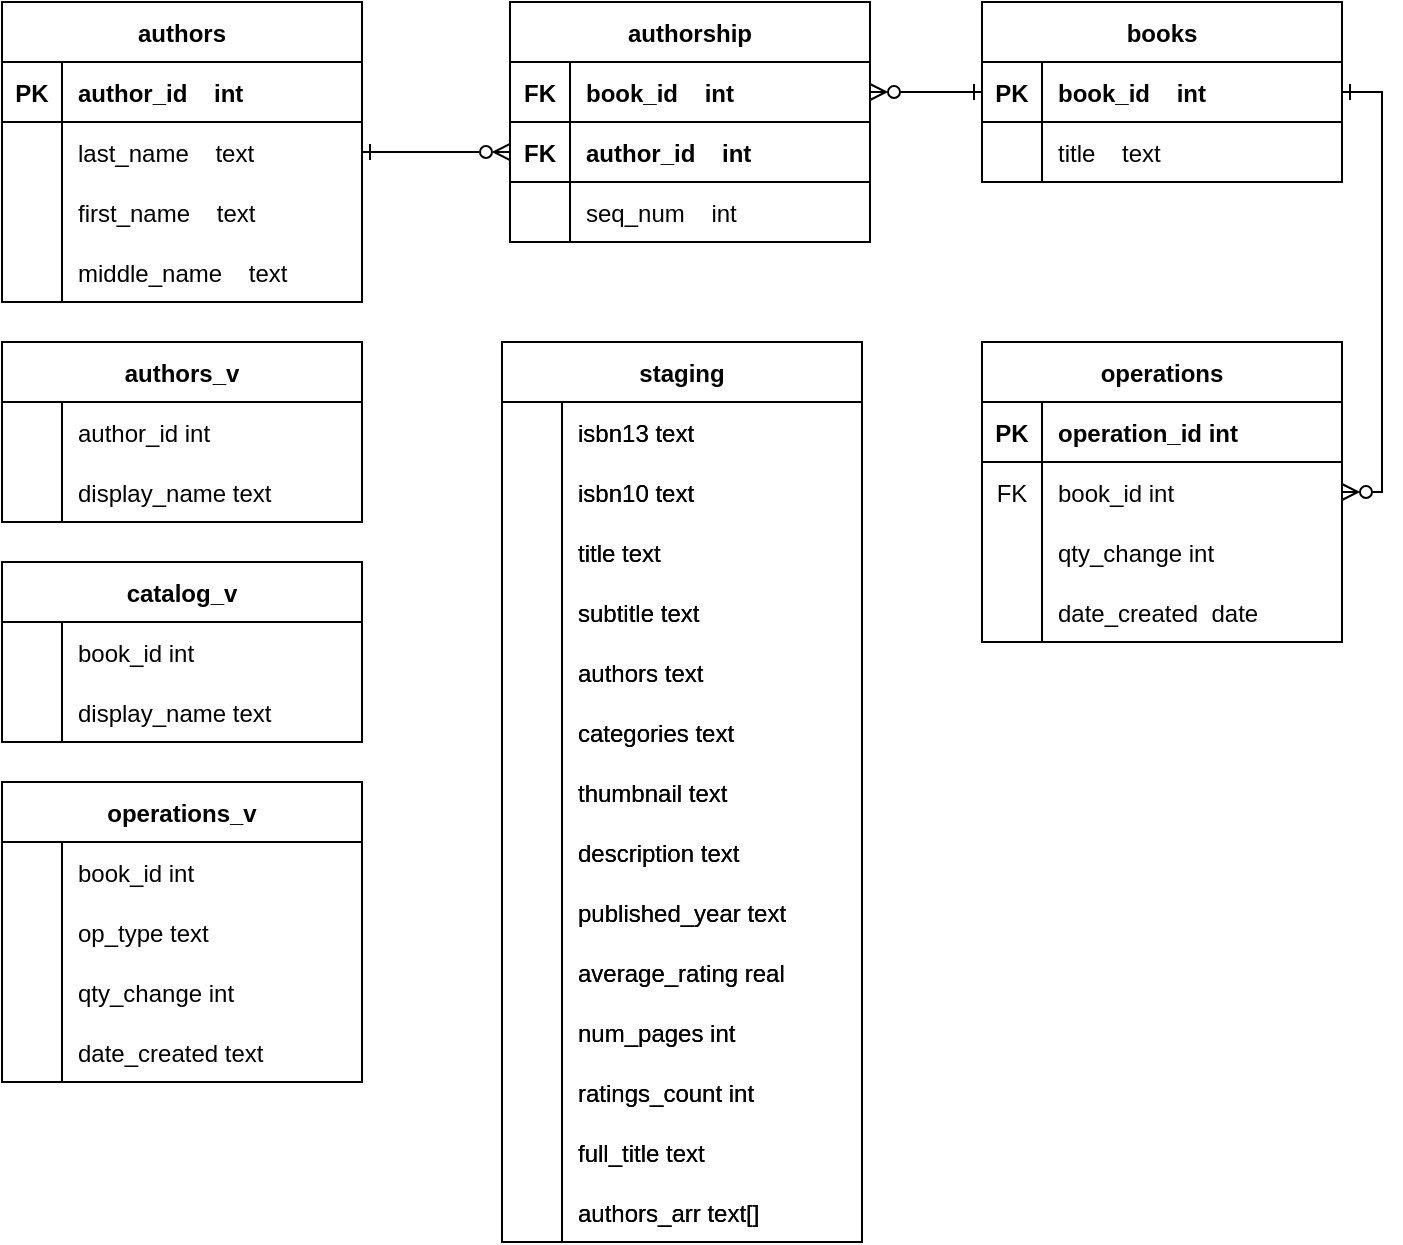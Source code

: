 <mxfile version="21.0.2" type="github">
  <diagram name="Страница 1" id="LTZR5l8aUDQ8o-Lvf_6u">
    <mxGraphModel dx="989" dy="537" grid="1" gridSize="10" guides="1" tooltips="1" connect="1" arrows="1" fold="1" page="1" pageScale="1" pageWidth="827" pageHeight="1169" math="0" shadow="0">
      <root>
        <mxCell id="0" />
        <mxCell id="1" parent="0" />
        <mxCell id="f2ypORxZmF1lD8zyLI17-5" value="authors" style="shape=table;startSize=30;container=1;collapsible=1;childLayout=tableLayout;fixedRows=1;rowLines=0;fontStyle=1;align=center;resizeLast=1;" parent="1" vertex="1">
          <mxGeometry x="70" y="70" width="180" height="150" as="geometry" />
        </mxCell>
        <mxCell id="f2ypORxZmF1lD8zyLI17-6" value="" style="shape=tableRow;horizontal=0;startSize=0;swimlaneHead=0;swimlaneBody=0;fillColor=none;collapsible=0;dropTarget=0;points=[[0,0.5],[1,0.5]];portConstraint=eastwest;top=0;left=0;right=0;bottom=1;" parent="f2ypORxZmF1lD8zyLI17-5" vertex="1">
          <mxGeometry y="30" width="180" height="30" as="geometry" />
        </mxCell>
        <mxCell id="f2ypORxZmF1lD8zyLI17-7" value="PK" style="shape=partialRectangle;connectable=0;fillColor=none;top=0;left=0;bottom=0;right=0;fontStyle=1;overflow=hidden;" parent="f2ypORxZmF1lD8zyLI17-6" vertex="1">
          <mxGeometry width="30" height="30" as="geometry">
            <mxRectangle width="30" height="30" as="alternateBounds" />
          </mxGeometry>
        </mxCell>
        <mxCell id="f2ypORxZmF1lD8zyLI17-8" value="author_id    int" style="shape=partialRectangle;connectable=0;fillColor=none;top=0;left=0;bottom=0;right=0;align=left;spacingLeft=6;fontStyle=1;overflow=hidden;" parent="f2ypORxZmF1lD8zyLI17-6" vertex="1">
          <mxGeometry x="30" width="150" height="30" as="geometry">
            <mxRectangle width="150" height="30" as="alternateBounds" />
          </mxGeometry>
        </mxCell>
        <mxCell id="f2ypORxZmF1lD8zyLI17-9" value="" style="shape=tableRow;horizontal=0;startSize=0;swimlaneHead=0;swimlaneBody=0;fillColor=none;collapsible=0;dropTarget=0;points=[[0,0.5],[1,0.5]];portConstraint=eastwest;top=0;left=0;right=0;bottom=0;" parent="f2ypORxZmF1lD8zyLI17-5" vertex="1">
          <mxGeometry y="60" width="180" height="30" as="geometry" />
        </mxCell>
        <mxCell id="f2ypORxZmF1lD8zyLI17-10" value="" style="shape=partialRectangle;connectable=0;fillColor=none;top=0;left=0;bottom=0;right=0;editable=1;overflow=hidden;" parent="f2ypORxZmF1lD8zyLI17-9" vertex="1">
          <mxGeometry width="30" height="30" as="geometry">
            <mxRectangle width="30" height="30" as="alternateBounds" />
          </mxGeometry>
        </mxCell>
        <mxCell id="f2ypORxZmF1lD8zyLI17-11" value="last_name    text" style="shape=partialRectangle;connectable=1;fillColor=none;top=0;left=0;bottom=0;right=0;align=left;spacingLeft=6;overflow=hidden;movable=1;resizable=1;rotatable=1;deletable=1;editable=1;locked=0;" parent="f2ypORxZmF1lD8zyLI17-9" vertex="1">
          <mxGeometry x="30" width="150" height="30" as="geometry">
            <mxRectangle width="150" height="30" as="alternateBounds" />
          </mxGeometry>
        </mxCell>
        <mxCell id="f2ypORxZmF1lD8zyLI17-12" value="" style="shape=tableRow;horizontal=0;startSize=0;swimlaneHead=0;swimlaneBody=0;fillColor=none;collapsible=0;dropTarget=0;points=[[0,0.5],[1,0.5]];portConstraint=eastwest;top=0;left=0;right=0;bottom=0;" parent="f2ypORxZmF1lD8zyLI17-5" vertex="1">
          <mxGeometry y="90" width="180" height="30" as="geometry" />
        </mxCell>
        <mxCell id="f2ypORxZmF1lD8zyLI17-13" value="" style="shape=partialRectangle;connectable=0;fillColor=none;top=0;left=0;bottom=0;right=0;editable=1;overflow=hidden;" parent="f2ypORxZmF1lD8zyLI17-12" vertex="1">
          <mxGeometry width="30" height="30" as="geometry">
            <mxRectangle width="30" height="30" as="alternateBounds" />
          </mxGeometry>
        </mxCell>
        <mxCell id="f2ypORxZmF1lD8zyLI17-14" value="first_name    text" style="shape=partialRectangle;connectable=0;fillColor=none;top=0;left=0;bottom=0;right=0;align=left;spacingLeft=6;overflow=hidden;" parent="f2ypORxZmF1lD8zyLI17-12" vertex="1">
          <mxGeometry x="30" width="150" height="30" as="geometry">
            <mxRectangle width="150" height="30" as="alternateBounds" />
          </mxGeometry>
        </mxCell>
        <mxCell id="f2ypORxZmF1lD8zyLI17-15" value="" style="shape=tableRow;horizontal=0;startSize=0;swimlaneHead=0;swimlaneBody=0;fillColor=none;collapsible=0;dropTarget=0;points=[[0,0.5],[1,0.5]];portConstraint=eastwest;top=0;left=0;right=0;bottom=0;" parent="f2ypORxZmF1lD8zyLI17-5" vertex="1">
          <mxGeometry y="120" width="180" height="30" as="geometry" />
        </mxCell>
        <mxCell id="f2ypORxZmF1lD8zyLI17-16" value="" style="shape=partialRectangle;connectable=0;fillColor=none;top=0;left=0;bottom=0;right=0;editable=1;overflow=hidden;" parent="f2ypORxZmF1lD8zyLI17-15" vertex="1">
          <mxGeometry width="30" height="30" as="geometry">
            <mxRectangle width="30" height="30" as="alternateBounds" />
          </mxGeometry>
        </mxCell>
        <mxCell id="f2ypORxZmF1lD8zyLI17-17" value="middle_name    text" style="shape=partialRectangle;connectable=0;fillColor=none;top=0;left=0;bottom=0;right=0;align=left;spacingLeft=6;overflow=hidden;" parent="f2ypORxZmF1lD8zyLI17-15" vertex="1">
          <mxGeometry x="30" width="150" height="30" as="geometry">
            <mxRectangle width="150" height="30" as="alternateBounds" />
          </mxGeometry>
        </mxCell>
        <mxCell id="f2ypORxZmF1lD8zyLI17-64" value="books" style="shape=table;startSize=30;container=1;collapsible=1;childLayout=tableLayout;fixedRows=1;rowLines=0;fontStyle=1;align=center;resizeLast=1;" parent="1" vertex="1">
          <mxGeometry x="560" y="70" width="180" height="90" as="geometry" />
        </mxCell>
        <mxCell id="f2ypORxZmF1lD8zyLI17-65" value="" style="shape=tableRow;horizontal=0;startSize=0;swimlaneHead=0;swimlaneBody=0;fillColor=none;collapsible=0;dropTarget=0;points=[[0,0.5],[1,0.5]];portConstraint=eastwest;top=0;left=0;right=0;bottom=1;" parent="f2ypORxZmF1lD8zyLI17-64" vertex="1">
          <mxGeometry y="30" width="180" height="30" as="geometry" />
        </mxCell>
        <mxCell id="f2ypORxZmF1lD8zyLI17-66" value="PK" style="shape=partialRectangle;connectable=0;fillColor=none;top=0;left=0;bottom=0;right=0;fontStyle=1;overflow=hidden;" parent="f2ypORxZmF1lD8zyLI17-65" vertex="1">
          <mxGeometry width="30" height="30" as="geometry">
            <mxRectangle width="30" height="30" as="alternateBounds" />
          </mxGeometry>
        </mxCell>
        <mxCell id="f2ypORxZmF1lD8zyLI17-67" value="book_id    int" style="shape=partialRectangle;connectable=0;fillColor=none;top=0;left=0;bottom=0;right=0;align=left;spacingLeft=6;fontStyle=1;overflow=hidden;" parent="f2ypORxZmF1lD8zyLI17-65" vertex="1">
          <mxGeometry x="30" width="150" height="30" as="geometry">
            <mxRectangle width="150" height="30" as="alternateBounds" />
          </mxGeometry>
        </mxCell>
        <mxCell id="f2ypORxZmF1lD8zyLI17-68" value="" style="shape=tableRow;horizontal=0;startSize=0;swimlaneHead=0;swimlaneBody=0;fillColor=none;collapsible=0;dropTarget=0;points=[[0,0.5],[1,0.5]];portConstraint=eastwest;top=0;left=0;right=0;bottom=0;" parent="f2ypORxZmF1lD8zyLI17-64" vertex="1">
          <mxGeometry y="60" width="180" height="30" as="geometry" />
        </mxCell>
        <mxCell id="f2ypORxZmF1lD8zyLI17-69" value="" style="shape=partialRectangle;connectable=0;fillColor=none;top=0;left=0;bottom=0;right=0;editable=1;overflow=hidden;" parent="f2ypORxZmF1lD8zyLI17-68" vertex="1">
          <mxGeometry width="30" height="30" as="geometry">
            <mxRectangle width="30" height="30" as="alternateBounds" />
          </mxGeometry>
        </mxCell>
        <mxCell id="f2ypORxZmF1lD8zyLI17-70" value="title    text" style="shape=partialRectangle;connectable=1;fillColor=none;top=0;left=0;bottom=0;right=0;align=left;spacingLeft=6;overflow=hidden;movable=1;resizable=1;rotatable=1;deletable=1;editable=1;locked=0;" parent="f2ypORxZmF1lD8zyLI17-68" vertex="1">
          <mxGeometry x="30" width="150" height="30" as="geometry">
            <mxRectangle width="150" height="30" as="alternateBounds" />
          </mxGeometry>
        </mxCell>
        <mxCell id="f2ypORxZmF1lD8zyLI17-77" value="authorship" style="shape=table;startSize=30;container=1;collapsible=1;childLayout=tableLayout;fixedRows=1;rowLines=0;fontStyle=1;align=center;resizeLast=1;" parent="1" vertex="1">
          <mxGeometry x="324" y="70" width="180" height="120" as="geometry" />
        </mxCell>
        <mxCell id="f2ypORxZmF1lD8zyLI17-78" value="" style="shape=tableRow;horizontal=0;startSize=0;swimlaneHead=0;swimlaneBody=0;fillColor=none;collapsible=0;dropTarget=0;points=[[0,0.5],[1,0.5]];portConstraint=eastwest;top=0;left=0;right=0;bottom=1;" parent="f2ypORxZmF1lD8zyLI17-77" vertex="1">
          <mxGeometry y="30" width="180" height="30" as="geometry" />
        </mxCell>
        <mxCell id="f2ypORxZmF1lD8zyLI17-79" value="FK" style="shape=partialRectangle;connectable=0;fillColor=none;top=0;left=0;bottom=0;right=0;fontStyle=1;overflow=hidden;" parent="f2ypORxZmF1lD8zyLI17-78" vertex="1">
          <mxGeometry width="30" height="30" as="geometry">
            <mxRectangle width="30" height="30" as="alternateBounds" />
          </mxGeometry>
        </mxCell>
        <mxCell id="f2ypORxZmF1lD8zyLI17-80" value="book_id    int" style="shape=partialRectangle;connectable=0;fillColor=none;top=0;left=0;bottom=0;right=0;align=left;spacingLeft=6;fontStyle=1;overflow=hidden;" parent="f2ypORxZmF1lD8zyLI17-78" vertex="1">
          <mxGeometry x="30" width="150" height="30" as="geometry">
            <mxRectangle width="150" height="30" as="alternateBounds" />
          </mxGeometry>
        </mxCell>
        <mxCell id="f2ypORxZmF1lD8zyLI17-84" value="" style="shape=tableRow;horizontal=0;startSize=0;swimlaneHead=0;swimlaneBody=0;fillColor=none;collapsible=0;dropTarget=0;points=[[0,0.5],[1,0.5]];portConstraint=eastwest;top=0;left=0;right=0;bottom=1;" parent="f2ypORxZmF1lD8zyLI17-77" vertex="1">
          <mxGeometry y="60" width="180" height="30" as="geometry" />
        </mxCell>
        <mxCell id="f2ypORxZmF1lD8zyLI17-85" value="FK" style="shape=partialRectangle;connectable=0;fillColor=none;top=0;left=0;bottom=0;right=0;fontStyle=1;overflow=hidden;" parent="f2ypORxZmF1lD8zyLI17-84" vertex="1">
          <mxGeometry width="30" height="30" as="geometry">
            <mxRectangle width="30" height="30" as="alternateBounds" />
          </mxGeometry>
        </mxCell>
        <mxCell id="f2ypORxZmF1lD8zyLI17-86" value="author_id    int" style="shape=partialRectangle;connectable=0;fillColor=none;top=0;left=0;bottom=0;right=0;align=left;spacingLeft=6;fontStyle=1;overflow=hidden;" parent="f2ypORxZmF1lD8zyLI17-84" vertex="1">
          <mxGeometry x="30" width="150" height="30" as="geometry">
            <mxRectangle width="150" height="30" as="alternateBounds" />
          </mxGeometry>
        </mxCell>
        <mxCell id="f2ypORxZmF1lD8zyLI17-81" value="" style="shape=tableRow;horizontal=0;startSize=0;swimlaneHead=0;swimlaneBody=0;fillColor=none;collapsible=0;dropTarget=0;points=[[0,0.5],[1,0.5]];portConstraint=eastwest;top=0;left=0;right=0;bottom=0;" parent="f2ypORxZmF1lD8zyLI17-77" vertex="1">
          <mxGeometry y="90" width="180" height="30" as="geometry" />
        </mxCell>
        <mxCell id="f2ypORxZmF1lD8zyLI17-82" value="" style="shape=partialRectangle;connectable=0;fillColor=none;top=0;left=0;bottom=0;right=0;editable=1;overflow=hidden;" parent="f2ypORxZmF1lD8zyLI17-81" vertex="1">
          <mxGeometry width="30" height="30" as="geometry">
            <mxRectangle width="30" height="30" as="alternateBounds" />
          </mxGeometry>
        </mxCell>
        <mxCell id="f2ypORxZmF1lD8zyLI17-83" value="seq_num    int" style="shape=partialRectangle;connectable=1;fillColor=none;top=0;left=0;bottom=0;right=0;align=left;spacingLeft=6;overflow=hidden;movable=1;resizable=1;rotatable=1;deletable=1;editable=1;locked=0;" parent="f2ypORxZmF1lD8zyLI17-81" vertex="1">
          <mxGeometry x="30" width="150" height="30" as="geometry">
            <mxRectangle width="150" height="30" as="alternateBounds" />
          </mxGeometry>
        </mxCell>
        <mxCell id="f2ypORxZmF1lD8zyLI17-88" style="edgeStyle=orthogonalEdgeStyle;rounded=0;orthogonalLoop=1;jettySize=auto;html=1;entryX=0;entryY=0.5;entryDx=0;entryDy=0;endArrow=ERzeroToMany;endFill=0;startArrow=ERone;startFill=0;exitX=1;exitY=0.5;exitDx=0;exitDy=0;" parent="1" source="f2ypORxZmF1lD8zyLI17-11" target="f2ypORxZmF1lD8zyLI17-84" edge="1">
          <mxGeometry relative="1" as="geometry" />
        </mxCell>
        <mxCell id="f2ypORxZmF1lD8zyLI17-89" style="edgeStyle=orthogonalEdgeStyle;rounded=0;orthogonalLoop=1;jettySize=auto;html=1;entryX=1;entryY=0.5;entryDx=0;entryDy=0;startArrow=ERone;startFill=0;endArrow=ERzeroToMany;endFill=0;" parent="1" source="f2ypORxZmF1lD8zyLI17-65" target="f2ypORxZmF1lD8zyLI17-78" edge="1">
          <mxGeometry relative="1" as="geometry" />
        </mxCell>
        <mxCell id="f2ypORxZmF1lD8zyLI17-90" value="operations" style="shape=table;startSize=30;container=1;collapsible=1;childLayout=tableLayout;fixedRows=1;rowLines=0;fontStyle=1;align=center;resizeLast=1;" parent="1" vertex="1">
          <mxGeometry x="560" y="240" width="180" height="150" as="geometry" />
        </mxCell>
        <mxCell id="f2ypORxZmF1lD8zyLI17-91" value="" style="shape=tableRow;horizontal=0;startSize=0;swimlaneHead=0;swimlaneBody=0;fillColor=none;collapsible=0;dropTarget=0;points=[[0,0.5],[1,0.5]];portConstraint=eastwest;top=0;left=0;right=0;bottom=1;" parent="f2ypORxZmF1lD8zyLI17-90" vertex="1">
          <mxGeometry y="30" width="180" height="30" as="geometry" />
        </mxCell>
        <mxCell id="f2ypORxZmF1lD8zyLI17-92" value="PK" style="shape=partialRectangle;connectable=0;fillColor=none;top=0;left=0;bottom=0;right=0;fontStyle=1;overflow=hidden;" parent="f2ypORxZmF1lD8zyLI17-91" vertex="1">
          <mxGeometry width="30" height="30" as="geometry">
            <mxRectangle width="30" height="30" as="alternateBounds" />
          </mxGeometry>
        </mxCell>
        <mxCell id="f2ypORxZmF1lD8zyLI17-93" value="operation_id int" style="shape=partialRectangle;connectable=0;fillColor=none;top=0;left=0;bottom=0;right=0;align=left;spacingLeft=6;fontStyle=1;overflow=hidden;" parent="f2ypORxZmF1lD8zyLI17-91" vertex="1">
          <mxGeometry x="30" width="150" height="30" as="geometry">
            <mxRectangle width="150" height="30" as="alternateBounds" />
          </mxGeometry>
        </mxCell>
        <mxCell id="f2ypORxZmF1lD8zyLI17-94" value="" style="shape=tableRow;horizontal=0;startSize=0;swimlaneHead=0;swimlaneBody=0;fillColor=none;collapsible=0;dropTarget=0;points=[[0,0.5],[1,0.5]];portConstraint=eastwest;top=0;left=0;right=0;bottom=0;" parent="f2ypORxZmF1lD8zyLI17-90" vertex="1">
          <mxGeometry y="60" width="180" height="30" as="geometry" />
        </mxCell>
        <mxCell id="f2ypORxZmF1lD8zyLI17-95" value="FK" style="shape=partialRectangle;connectable=0;fillColor=none;top=0;left=0;bottom=0;right=0;editable=1;overflow=hidden;" parent="f2ypORxZmF1lD8zyLI17-94" vertex="1">
          <mxGeometry width="30" height="30" as="geometry">
            <mxRectangle width="30" height="30" as="alternateBounds" />
          </mxGeometry>
        </mxCell>
        <mxCell id="f2ypORxZmF1lD8zyLI17-96" value="book_id int" style="shape=partialRectangle;connectable=0;fillColor=none;top=0;left=0;bottom=0;right=0;align=left;spacingLeft=6;overflow=hidden;" parent="f2ypORxZmF1lD8zyLI17-94" vertex="1">
          <mxGeometry x="30" width="150" height="30" as="geometry">
            <mxRectangle width="150" height="30" as="alternateBounds" />
          </mxGeometry>
        </mxCell>
        <mxCell id="f2ypORxZmF1lD8zyLI17-97" value="" style="shape=tableRow;horizontal=0;startSize=0;swimlaneHead=0;swimlaneBody=0;fillColor=none;collapsible=0;dropTarget=0;points=[[0,0.5],[1,0.5]];portConstraint=eastwest;top=0;left=0;right=0;bottom=0;" parent="f2ypORxZmF1lD8zyLI17-90" vertex="1">
          <mxGeometry y="90" width="180" height="30" as="geometry" />
        </mxCell>
        <mxCell id="f2ypORxZmF1lD8zyLI17-98" value="" style="shape=partialRectangle;connectable=0;fillColor=none;top=0;left=0;bottom=0;right=0;editable=1;overflow=hidden;" parent="f2ypORxZmF1lD8zyLI17-97" vertex="1">
          <mxGeometry width="30" height="30" as="geometry">
            <mxRectangle width="30" height="30" as="alternateBounds" />
          </mxGeometry>
        </mxCell>
        <mxCell id="f2ypORxZmF1lD8zyLI17-99" value="qty_change int " style="shape=partialRectangle;connectable=0;fillColor=none;top=0;left=0;bottom=0;right=0;align=left;spacingLeft=6;overflow=hidden;" parent="f2ypORxZmF1lD8zyLI17-97" vertex="1">
          <mxGeometry x="30" width="150" height="30" as="geometry">
            <mxRectangle width="150" height="30" as="alternateBounds" />
          </mxGeometry>
        </mxCell>
        <mxCell id="f2ypORxZmF1lD8zyLI17-100" value="" style="shape=tableRow;horizontal=0;startSize=0;swimlaneHead=0;swimlaneBody=0;fillColor=none;collapsible=0;dropTarget=0;points=[[0,0.5],[1,0.5]];portConstraint=eastwest;top=0;left=0;right=0;bottom=0;" parent="f2ypORxZmF1lD8zyLI17-90" vertex="1">
          <mxGeometry y="120" width="180" height="30" as="geometry" />
        </mxCell>
        <mxCell id="f2ypORxZmF1lD8zyLI17-101" value="" style="shape=partialRectangle;connectable=0;fillColor=none;top=0;left=0;bottom=0;right=0;editable=1;overflow=hidden;" parent="f2ypORxZmF1lD8zyLI17-100" vertex="1">
          <mxGeometry width="30" height="30" as="geometry">
            <mxRectangle width="30" height="30" as="alternateBounds" />
          </mxGeometry>
        </mxCell>
        <mxCell id="f2ypORxZmF1lD8zyLI17-102" value="date_created  date" style="shape=partialRectangle;connectable=0;fillColor=none;top=0;left=0;bottom=0;right=0;align=left;spacingLeft=6;overflow=hidden;" parent="f2ypORxZmF1lD8zyLI17-100" vertex="1">
          <mxGeometry x="30" width="150" height="30" as="geometry">
            <mxRectangle width="150" height="30" as="alternateBounds" />
          </mxGeometry>
        </mxCell>
        <mxCell id="f2ypORxZmF1lD8zyLI17-103" style="edgeStyle=orthogonalEdgeStyle;rounded=0;orthogonalLoop=1;jettySize=auto;html=1;exitX=1;exitY=0.5;exitDx=0;exitDy=0;entryX=1;entryY=0.5;entryDx=0;entryDy=0;startArrow=ERone;startFill=0;endArrow=ERzeroToMany;endFill=0;" parent="1" source="f2ypORxZmF1lD8zyLI17-65" target="f2ypORxZmF1lD8zyLI17-94" edge="1">
          <mxGeometry relative="1" as="geometry" />
        </mxCell>
        <mxCell id="HzhgKLPP2Tw2jC4KqGVl-1" value="staging" style="shape=table;startSize=30;container=1;collapsible=1;childLayout=tableLayout;fixedRows=1;rowLines=0;fontStyle=1;align=center;resizeLast=1;" vertex="1" parent="1">
          <mxGeometry x="320" y="240" width="180" height="450" as="geometry" />
        </mxCell>
        <mxCell id="HzhgKLPP2Tw2jC4KqGVl-5" value="" style="shape=tableRow;horizontal=0;startSize=0;swimlaneHead=0;swimlaneBody=0;fillColor=none;collapsible=0;dropTarget=0;points=[[0,0.5],[1,0.5]];portConstraint=eastwest;top=0;left=0;right=0;bottom=0;" vertex="1" parent="HzhgKLPP2Tw2jC4KqGVl-1">
          <mxGeometry y="30" width="180" height="30" as="geometry" />
        </mxCell>
        <mxCell id="HzhgKLPP2Tw2jC4KqGVl-6" value="" style="shape=partialRectangle;connectable=0;fillColor=none;top=0;left=0;bottom=0;right=0;editable=1;overflow=hidden;" vertex="1" parent="HzhgKLPP2Tw2jC4KqGVl-5">
          <mxGeometry width="30" height="30" as="geometry">
            <mxRectangle width="30" height="30" as="alternateBounds" />
          </mxGeometry>
        </mxCell>
        <mxCell id="HzhgKLPP2Tw2jC4KqGVl-7" value="isbn13 text" style="shape=partialRectangle;connectable=0;fillColor=none;top=0;left=0;bottom=0;right=0;align=left;spacingLeft=6;overflow=hidden;" vertex="1" parent="HzhgKLPP2Tw2jC4KqGVl-5">
          <mxGeometry x="30" width="150" height="30" as="geometry">
            <mxRectangle width="150" height="30" as="alternateBounds" />
          </mxGeometry>
        </mxCell>
        <mxCell id="HzhgKLPP2Tw2jC4KqGVl-11" value="" style="shape=tableRow;horizontal=0;startSize=0;swimlaneHead=0;swimlaneBody=0;fillColor=none;collapsible=0;dropTarget=0;points=[[0,0.5],[1,0.5]];portConstraint=eastwest;top=0;left=0;right=0;bottom=0;" vertex="1" parent="HzhgKLPP2Tw2jC4KqGVl-1">
          <mxGeometry y="60" width="180" height="30" as="geometry" />
        </mxCell>
        <mxCell id="HzhgKLPP2Tw2jC4KqGVl-12" value="" style="shape=partialRectangle;connectable=0;fillColor=none;top=0;left=0;bottom=0;right=0;editable=1;overflow=hidden;" vertex="1" parent="HzhgKLPP2Tw2jC4KqGVl-11">
          <mxGeometry width="30" height="30" as="geometry">
            <mxRectangle width="30" height="30" as="alternateBounds" />
          </mxGeometry>
        </mxCell>
        <mxCell id="HzhgKLPP2Tw2jC4KqGVl-13" value="isbn10 text" style="shape=partialRectangle;connectable=0;fillColor=none;top=0;left=0;bottom=0;right=0;align=left;spacingLeft=6;overflow=hidden;" vertex="1" parent="HzhgKLPP2Tw2jC4KqGVl-11">
          <mxGeometry x="30" width="150" height="30" as="geometry">
            <mxRectangle width="150" height="30" as="alternateBounds" />
          </mxGeometry>
        </mxCell>
        <mxCell id="HzhgKLPP2Tw2jC4KqGVl-14" value="" style="shape=tableRow;horizontal=0;startSize=0;swimlaneHead=0;swimlaneBody=0;fillColor=none;collapsible=0;dropTarget=0;points=[[0,0.5],[1,0.5]];portConstraint=eastwest;top=0;left=0;right=0;bottom=0;" vertex="1" parent="HzhgKLPP2Tw2jC4KqGVl-1">
          <mxGeometry y="90" width="180" height="30" as="geometry" />
        </mxCell>
        <mxCell id="HzhgKLPP2Tw2jC4KqGVl-15" value="" style="shape=partialRectangle;connectable=0;fillColor=none;top=0;left=0;bottom=0;right=0;editable=1;overflow=hidden;" vertex="1" parent="HzhgKLPP2Tw2jC4KqGVl-14">
          <mxGeometry width="30" height="30" as="geometry">
            <mxRectangle width="30" height="30" as="alternateBounds" />
          </mxGeometry>
        </mxCell>
        <mxCell id="HzhgKLPP2Tw2jC4KqGVl-16" value="title text" style="shape=partialRectangle;connectable=0;fillColor=none;top=0;left=0;bottom=0;right=0;align=left;spacingLeft=6;overflow=hidden;" vertex="1" parent="HzhgKLPP2Tw2jC4KqGVl-14">
          <mxGeometry x="30" width="150" height="30" as="geometry">
            <mxRectangle width="150" height="30" as="alternateBounds" />
          </mxGeometry>
        </mxCell>
        <mxCell id="HzhgKLPP2Tw2jC4KqGVl-17" value="" style="shape=tableRow;horizontal=0;startSize=0;swimlaneHead=0;swimlaneBody=0;fillColor=none;collapsible=0;dropTarget=0;points=[[0,0.5],[1,0.5]];portConstraint=eastwest;top=0;left=0;right=0;bottom=0;" vertex="1" parent="HzhgKLPP2Tw2jC4KqGVl-1">
          <mxGeometry y="120" width="180" height="30" as="geometry" />
        </mxCell>
        <mxCell id="HzhgKLPP2Tw2jC4KqGVl-18" value="" style="shape=partialRectangle;connectable=0;fillColor=none;top=0;left=0;bottom=0;right=0;editable=1;overflow=hidden;" vertex="1" parent="HzhgKLPP2Tw2jC4KqGVl-17">
          <mxGeometry width="30" height="30" as="geometry">
            <mxRectangle width="30" height="30" as="alternateBounds" />
          </mxGeometry>
        </mxCell>
        <mxCell id="HzhgKLPP2Tw2jC4KqGVl-19" value="subtitle text" style="shape=partialRectangle;connectable=0;fillColor=none;top=0;left=0;bottom=0;right=0;align=left;spacingLeft=6;overflow=hidden;" vertex="1" parent="HzhgKLPP2Tw2jC4KqGVl-17">
          <mxGeometry x="30" width="150" height="30" as="geometry">
            <mxRectangle width="150" height="30" as="alternateBounds" />
          </mxGeometry>
        </mxCell>
        <mxCell id="HzhgKLPP2Tw2jC4KqGVl-20" value="" style="shape=tableRow;horizontal=0;startSize=0;swimlaneHead=0;swimlaneBody=0;fillColor=none;collapsible=0;dropTarget=0;points=[[0,0.5],[1,0.5]];portConstraint=eastwest;top=0;left=0;right=0;bottom=0;" vertex="1" parent="HzhgKLPP2Tw2jC4KqGVl-1">
          <mxGeometry y="150" width="180" height="30" as="geometry" />
        </mxCell>
        <mxCell id="HzhgKLPP2Tw2jC4KqGVl-21" value="" style="shape=partialRectangle;connectable=0;fillColor=none;top=0;left=0;bottom=0;right=0;editable=1;overflow=hidden;" vertex="1" parent="HzhgKLPP2Tw2jC4KqGVl-20">
          <mxGeometry width="30" height="30" as="geometry">
            <mxRectangle width="30" height="30" as="alternateBounds" />
          </mxGeometry>
        </mxCell>
        <mxCell id="HzhgKLPP2Tw2jC4KqGVl-22" value="authors text" style="shape=partialRectangle;connectable=0;fillColor=none;top=0;left=0;bottom=0;right=0;align=left;spacingLeft=6;overflow=hidden;" vertex="1" parent="HzhgKLPP2Tw2jC4KqGVl-20">
          <mxGeometry x="30" width="150" height="30" as="geometry">
            <mxRectangle width="150" height="30" as="alternateBounds" />
          </mxGeometry>
        </mxCell>
        <mxCell id="HzhgKLPP2Tw2jC4KqGVl-23" value="" style="shape=tableRow;horizontal=0;startSize=0;swimlaneHead=0;swimlaneBody=0;fillColor=none;collapsible=0;dropTarget=0;points=[[0,0.5],[1,0.5]];portConstraint=eastwest;top=0;left=0;right=0;bottom=0;" vertex="1" parent="HzhgKLPP2Tw2jC4KqGVl-1">
          <mxGeometry y="180" width="180" height="30" as="geometry" />
        </mxCell>
        <mxCell id="HzhgKLPP2Tw2jC4KqGVl-24" value="" style="shape=partialRectangle;connectable=0;fillColor=none;top=0;left=0;bottom=0;right=0;editable=1;overflow=hidden;" vertex="1" parent="HzhgKLPP2Tw2jC4KqGVl-23">
          <mxGeometry width="30" height="30" as="geometry">
            <mxRectangle width="30" height="30" as="alternateBounds" />
          </mxGeometry>
        </mxCell>
        <mxCell id="HzhgKLPP2Tw2jC4KqGVl-25" value="categories text" style="shape=partialRectangle;connectable=0;fillColor=none;top=0;left=0;bottom=0;right=0;align=left;spacingLeft=6;overflow=hidden;" vertex="1" parent="HzhgKLPP2Tw2jC4KqGVl-23">
          <mxGeometry x="30" width="150" height="30" as="geometry">
            <mxRectangle width="150" height="30" as="alternateBounds" />
          </mxGeometry>
        </mxCell>
        <mxCell id="HzhgKLPP2Tw2jC4KqGVl-26" value="" style="shape=tableRow;horizontal=0;startSize=0;swimlaneHead=0;swimlaneBody=0;fillColor=none;collapsible=0;dropTarget=0;points=[[0,0.5],[1,0.5]];portConstraint=eastwest;top=0;left=0;right=0;bottom=0;" vertex="1" parent="HzhgKLPP2Tw2jC4KqGVl-1">
          <mxGeometry y="210" width="180" height="30" as="geometry" />
        </mxCell>
        <mxCell id="HzhgKLPP2Tw2jC4KqGVl-27" value="" style="shape=partialRectangle;connectable=0;fillColor=none;top=0;left=0;bottom=0;right=0;editable=1;overflow=hidden;" vertex="1" parent="HzhgKLPP2Tw2jC4KqGVl-26">
          <mxGeometry width="30" height="30" as="geometry">
            <mxRectangle width="30" height="30" as="alternateBounds" />
          </mxGeometry>
        </mxCell>
        <mxCell id="HzhgKLPP2Tw2jC4KqGVl-28" value="thumbnail text" style="shape=partialRectangle;connectable=0;fillColor=none;top=0;left=0;bottom=0;right=0;align=left;spacingLeft=6;overflow=hidden;" vertex="1" parent="HzhgKLPP2Tw2jC4KqGVl-26">
          <mxGeometry x="30" width="150" height="30" as="geometry">
            <mxRectangle width="150" height="30" as="alternateBounds" />
          </mxGeometry>
        </mxCell>
        <mxCell id="HzhgKLPP2Tw2jC4KqGVl-29" value="" style="shape=tableRow;horizontal=0;startSize=0;swimlaneHead=0;swimlaneBody=0;fillColor=none;collapsible=0;dropTarget=0;points=[[0,0.5],[1,0.5]];portConstraint=eastwest;top=0;left=0;right=0;bottom=0;" vertex="1" parent="HzhgKLPP2Tw2jC4KqGVl-1">
          <mxGeometry y="240" width="180" height="30" as="geometry" />
        </mxCell>
        <mxCell id="HzhgKLPP2Tw2jC4KqGVl-30" value="" style="shape=partialRectangle;connectable=0;fillColor=none;top=0;left=0;bottom=0;right=0;editable=1;overflow=hidden;" vertex="1" parent="HzhgKLPP2Tw2jC4KqGVl-29">
          <mxGeometry width="30" height="30" as="geometry">
            <mxRectangle width="30" height="30" as="alternateBounds" />
          </mxGeometry>
        </mxCell>
        <mxCell id="HzhgKLPP2Tw2jC4KqGVl-31" value="description text" style="shape=partialRectangle;connectable=0;fillColor=none;top=0;left=0;bottom=0;right=0;align=left;spacingLeft=6;overflow=hidden;" vertex="1" parent="HzhgKLPP2Tw2jC4KqGVl-29">
          <mxGeometry x="30" width="150" height="30" as="geometry">
            <mxRectangle width="150" height="30" as="alternateBounds" />
          </mxGeometry>
        </mxCell>
        <mxCell id="HzhgKLPP2Tw2jC4KqGVl-32" value="" style="shape=tableRow;horizontal=0;startSize=0;swimlaneHead=0;swimlaneBody=0;fillColor=none;collapsible=0;dropTarget=0;points=[[0,0.5],[1,0.5]];portConstraint=eastwest;top=0;left=0;right=0;bottom=0;" vertex="1" parent="HzhgKLPP2Tw2jC4KqGVl-1">
          <mxGeometry y="270" width="180" height="30" as="geometry" />
        </mxCell>
        <mxCell id="HzhgKLPP2Tw2jC4KqGVl-33" value="" style="shape=partialRectangle;connectable=0;fillColor=none;top=0;left=0;bottom=0;right=0;editable=1;overflow=hidden;" vertex="1" parent="HzhgKLPP2Tw2jC4KqGVl-32">
          <mxGeometry width="30" height="30" as="geometry">
            <mxRectangle width="30" height="30" as="alternateBounds" />
          </mxGeometry>
        </mxCell>
        <mxCell id="HzhgKLPP2Tw2jC4KqGVl-34" value="published_year text" style="shape=partialRectangle;connectable=0;fillColor=none;top=0;left=0;bottom=0;right=0;align=left;spacingLeft=6;overflow=hidden;" vertex="1" parent="HzhgKLPP2Tw2jC4KqGVl-32">
          <mxGeometry x="30" width="150" height="30" as="geometry">
            <mxRectangle width="150" height="30" as="alternateBounds" />
          </mxGeometry>
        </mxCell>
        <mxCell id="HzhgKLPP2Tw2jC4KqGVl-35" value="" style="shape=tableRow;horizontal=0;startSize=0;swimlaneHead=0;swimlaneBody=0;fillColor=none;collapsible=0;dropTarget=0;points=[[0,0.5],[1,0.5]];portConstraint=eastwest;top=0;left=0;right=0;bottom=0;" vertex="1" parent="HzhgKLPP2Tw2jC4KqGVl-1">
          <mxGeometry y="300" width="180" height="30" as="geometry" />
        </mxCell>
        <mxCell id="HzhgKLPP2Tw2jC4KqGVl-36" value="" style="shape=partialRectangle;connectable=0;fillColor=none;top=0;left=0;bottom=0;right=0;editable=1;overflow=hidden;" vertex="1" parent="HzhgKLPP2Tw2jC4KqGVl-35">
          <mxGeometry width="30" height="30" as="geometry">
            <mxRectangle width="30" height="30" as="alternateBounds" />
          </mxGeometry>
        </mxCell>
        <mxCell id="HzhgKLPP2Tw2jC4KqGVl-37" value="average_rating real" style="shape=partialRectangle;connectable=0;fillColor=none;top=0;left=0;bottom=0;right=0;align=left;spacingLeft=6;overflow=hidden;" vertex="1" parent="HzhgKLPP2Tw2jC4KqGVl-35">
          <mxGeometry x="30" width="150" height="30" as="geometry">
            <mxRectangle width="150" height="30" as="alternateBounds" />
          </mxGeometry>
        </mxCell>
        <mxCell id="HzhgKLPP2Tw2jC4KqGVl-38" value="" style="shape=tableRow;horizontal=0;startSize=0;swimlaneHead=0;swimlaneBody=0;fillColor=none;collapsible=0;dropTarget=0;points=[[0,0.5],[1,0.5]];portConstraint=eastwest;top=0;left=0;right=0;bottom=0;" vertex="1" parent="HzhgKLPP2Tw2jC4KqGVl-1">
          <mxGeometry y="330" width="180" height="30" as="geometry" />
        </mxCell>
        <mxCell id="HzhgKLPP2Tw2jC4KqGVl-39" value="" style="shape=partialRectangle;connectable=0;fillColor=none;top=0;left=0;bottom=0;right=0;editable=1;overflow=hidden;" vertex="1" parent="HzhgKLPP2Tw2jC4KqGVl-38">
          <mxGeometry width="30" height="30" as="geometry">
            <mxRectangle width="30" height="30" as="alternateBounds" />
          </mxGeometry>
        </mxCell>
        <mxCell id="HzhgKLPP2Tw2jC4KqGVl-40" value="num_pages int" style="shape=partialRectangle;connectable=0;fillColor=none;top=0;left=0;bottom=0;right=0;align=left;spacingLeft=6;overflow=hidden;" vertex="1" parent="HzhgKLPP2Tw2jC4KqGVl-38">
          <mxGeometry x="30" width="150" height="30" as="geometry">
            <mxRectangle width="150" height="30" as="alternateBounds" />
          </mxGeometry>
        </mxCell>
        <mxCell id="HzhgKLPP2Tw2jC4KqGVl-41" value="" style="shape=tableRow;horizontal=0;startSize=0;swimlaneHead=0;swimlaneBody=0;fillColor=none;collapsible=0;dropTarget=0;points=[[0,0.5],[1,0.5]];portConstraint=eastwest;top=0;left=0;right=0;bottom=0;" vertex="1" parent="HzhgKLPP2Tw2jC4KqGVl-1">
          <mxGeometry y="360" width="180" height="30" as="geometry" />
        </mxCell>
        <mxCell id="HzhgKLPP2Tw2jC4KqGVl-42" value="" style="shape=partialRectangle;connectable=0;fillColor=none;top=0;left=0;bottom=0;right=0;editable=1;overflow=hidden;" vertex="1" parent="HzhgKLPP2Tw2jC4KqGVl-41">
          <mxGeometry width="30" height="30" as="geometry">
            <mxRectangle width="30" height="30" as="alternateBounds" />
          </mxGeometry>
        </mxCell>
        <mxCell id="HzhgKLPP2Tw2jC4KqGVl-43" value="ratings_count int" style="shape=partialRectangle;connectable=0;fillColor=none;top=0;left=0;bottom=0;right=0;align=left;spacingLeft=6;overflow=hidden;" vertex="1" parent="HzhgKLPP2Tw2jC4KqGVl-41">
          <mxGeometry x="30" width="150" height="30" as="geometry">
            <mxRectangle width="150" height="30" as="alternateBounds" />
          </mxGeometry>
        </mxCell>
        <mxCell id="HzhgKLPP2Tw2jC4KqGVl-44" value="" style="shape=tableRow;horizontal=0;startSize=0;swimlaneHead=0;swimlaneBody=0;fillColor=none;collapsible=0;dropTarget=0;points=[[0,0.5],[1,0.5]];portConstraint=eastwest;top=0;left=0;right=0;bottom=0;" vertex="1" parent="HzhgKLPP2Tw2jC4KqGVl-1">
          <mxGeometry y="390" width="180" height="30" as="geometry" />
        </mxCell>
        <mxCell id="HzhgKLPP2Tw2jC4KqGVl-45" value="" style="shape=partialRectangle;connectable=0;fillColor=none;top=0;left=0;bottom=0;right=0;editable=1;overflow=hidden;" vertex="1" parent="HzhgKLPP2Tw2jC4KqGVl-44">
          <mxGeometry width="30" height="30" as="geometry">
            <mxRectangle width="30" height="30" as="alternateBounds" />
          </mxGeometry>
        </mxCell>
        <mxCell id="HzhgKLPP2Tw2jC4KqGVl-46" value="full_title text" style="shape=partialRectangle;connectable=0;fillColor=none;top=0;left=0;bottom=0;right=0;align=left;spacingLeft=6;overflow=hidden;" vertex="1" parent="HzhgKLPP2Tw2jC4KqGVl-44">
          <mxGeometry x="30" width="150" height="30" as="geometry">
            <mxRectangle width="150" height="30" as="alternateBounds" />
          </mxGeometry>
        </mxCell>
        <mxCell id="HzhgKLPP2Tw2jC4KqGVl-47" value="" style="shape=tableRow;horizontal=0;startSize=0;swimlaneHead=0;swimlaneBody=0;fillColor=none;collapsible=0;dropTarget=0;points=[[0,0.5],[1,0.5]];portConstraint=eastwest;top=0;left=0;right=0;bottom=0;" vertex="1" parent="HzhgKLPP2Tw2jC4KqGVl-1">
          <mxGeometry y="420" width="180" height="30" as="geometry" />
        </mxCell>
        <mxCell id="HzhgKLPP2Tw2jC4KqGVl-48" value="" style="shape=partialRectangle;connectable=0;fillColor=none;top=0;left=0;bottom=0;right=0;editable=1;overflow=hidden;" vertex="1" parent="HzhgKLPP2Tw2jC4KqGVl-47">
          <mxGeometry width="30" height="30" as="geometry">
            <mxRectangle width="30" height="30" as="alternateBounds" />
          </mxGeometry>
        </mxCell>
        <mxCell id="HzhgKLPP2Tw2jC4KqGVl-49" value="authors_arr text[]" style="shape=partialRectangle;connectable=0;fillColor=none;top=0;left=0;bottom=0;right=0;align=left;spacingLeft=6;overflow=hidden;" vertex="1" parent="HzhgKLPP2Tw2jC4KqGVl-47">
          <mxGeometry x="30" width="150" height="30" as="geometry">
            <mxRectangle width="150" height="30" as="alternateBounds" />
          </mxGeometry>
        </mxCell>
        <mxCell id="HzhgKLPP2Tw2jC4KqGVl-50" value="staging" style="shape=table;startSize=30;container=1;collapsible=1;childLayout=tableLayout;fixedRows=1;rowLines=0;fontStyle=1;align=center;resizeLast=1;" vertex="1" parent="1">
          <mxGeometry x="320" y="240" width="180" height="450" as="geometry" />
        </mxCell>
        <mxCell id="HzhgKLPP2Tw2jC4KqGVl-51" value="" style="shape=tableRow;horizontal=0;startSize=0;swimlaneHead=0;swimlaneBody=0;fillColor=none;collapsible=0;dropTarget=0;points=[[0,0.5],[1,0.5]];portConstraint=eastwest;top=0;left=0;right=0;bottom=0;" vertex="1" parent="HzhgKLPP2Tw2jC4KqGVl-50">
          <mxGeometry y="30" width="180" height="30" as="geometry" />
        </mxCell>
        <mxCell id="HzhgKLPP2Tw2jC4KqGVl-52" value="" style="shape=partialRectangle;connectable=0;fillColor=none;top=0;left=0;bottom=0;right=0;editable=1;overflow=hidden;" vertex="1" parent="HzhgKLPP2Tw2jC4KqGVl-51">
          <mxGeometry width="30" height="30" as="geometry">
            <mxRectangle width="30" height="30" as="alternateBounds" />
          </mxGeometry>
        </mxCell>
        <mxCell id="HzhgKLPP2Tw2jC4KqGVl-53" value="isbn13 text" style="shape=partialRectangle;connectable=0;fillColor=none;top=0;left=0;bottom=0;right=0;align=left;spacingLeft=6;overflow=hidden;" vertex="1" parent="HzhgKLPP2Tw2jC4KqGVl-51">
          <mxGeometry x="30" width="150" height="30" as="geometry">
            <mxRectangle width="150" height="30" as="alternateBounds" />
          </mxGeometry>
        </mxCell>
        <mxCell id="HzhgKLPP2Tw2jC4KqGVl-54" value="" style="shape=tableRow;horizontal=0;startSize=0;swimlaneHead=0;swimlaneBody=0;fillColor=none;collapsible=0;dropTarget=0;points=[[0,0.5],[1,0.5]];portConstraint=eastwest;top=0;left=0;right=0;bottom=0;" vertex="1" parent="HzhgKLPP2Tw2jC4KqGVl-50">
          <mxGeometry y="60" width="180" height="30" as="geometry" />
        </mxCell>
        <mxCell id="HzhgKLPP2Tw2jC4KqGVl-55" value="" style="shape=partialRectangle;connectable=0;fillColor=none;top=0;left=0;bottom=0;right=0;editable=1;overflow=hidden;" vertex="1" parent="HzhgKLPP2Tw2jC4KqGVl-54">
          <mxGeometry width="30" height="30" as="geometry">
            <mxRectangle width="30" height="30" as="alternateBounds" />
          </mxGeometry>
        </mxCell>
        <mxCell id="HzhgKLPP2Tw2jC4KqGVl-56" value="isbn10 text" style="shape=partialRectangle;connectable=0;fillColor=none;top=0;left=0;bottom=0;right=0;align=left;spacingLeft=6;overflow=hidden;" vertex="1" parent="HzhgKLPP2Tw2jC4KqGVl-54">
          <mxGeometry x="30" width="150" height="30" as="geometry">
            <mxRectangle width="150" height="30" as="alternateBounds" />
          </mxGeometry>
        </mxCell>
        <mxCell id="HzhgKLPP2Tw2jC4KqGVl-57" value="" style="shape=tableRow;horizontal=0;startSize=0;swimlaneHead=0;swimlaneBody=0;fillColor=none;collapsible=0;dropTarget=0;points=[[0,0.5],[1,0.5]];portConstraint=eastwest;top=0;left=0;right=0;bottom=0;" vertex="1" parent="HzhgKLPP2Tw2jC4KqGVl-50">
          <mxGeometry y="90" width="180" height="30" as="geometry" />
        </mxCell>
        <mxCell id="HzhgKLPP2Tw2jC4KqGVl-58" value="" style="shape=partialRectangle;connectable=0;fillColor=none;top=0;left=0;bottom=0;right=0;editable=1;overflow=hidden;" vertex="1" parent="HzhgKLPP2Tw2jC4KqGVl-57">
          <mxGeometry width="30" height="30" as="geometry">
            <mxRectangle width="30" height="30" as="alternateBounds" />
          </mxGeometry>
        </mxCell>
        <mxCell id="HzhgKLPP2Tw2jC4KqGVl-59" value="title text" style="shape=partialRectangle;connectable=0;fillColor=none;top=0;left=0;bottom=0;right=0;align=left;spacingLeft=6;overflow=hidden;" vertex="1" parent="HzhgKLPP2Tw2jC4KqGVl-57">
          <mxGeometry x="30" width="150" height="30" as="geometry">
            <mxRectangle width="150" height="30" as="alternateBounds" />
          </mxGeometry>
        </mxCell>
        <mxCell id="HzhgKLPP2Tw2jC4KqGVl-60" value="" style="shape=tableRow;horizontal=0;startSize=0;swimlaneHead=0;swimlaneBody=0;fillColor=none;collapsible=0;dropTarget=0;points=[[0,0.5],[1,0.5]];portConstraint=eastwest;top=0;left=0;right=0;bottom=0;" vertex="1" parent="HzhgKLPP2Tw2jC4KqGVl-50">
          <mxGeometry y="120" width="180" height="30" as="geometry" />
        </mxCell>
        <mxCell id="HzhgKLPP2Tw2jC4KqGVl-61" value="" style="shape=partialRectangle;connectable=0;fillColor=none;top=0;left=0;bottom=0;right=0;editable=1;overflow=hidden;" vertex="1" parent="HzhgKLPP2Tw2jC4KqGVl-60">
          <mxGeometry width="30" height="30" as="geometry">
            <mxRectangle width="30" height="30" as="alternateBounds" />
          </mxGeometry>
        </mxCell>
        <mxCell id="HzhgKLPP2Tw2jC4KqGVl-62" value="subtitle text" style="shape=partialRectangle;connectable=0;fillColor=none;top=0;left=0;bottom=0;right=0;align=left;spacingLeft=6;overflow=hidden;" vertex="1" parent="HzhgKLPP2Tw2jC4KqGVl-60">
          <mxGeometry x="30" width="150" height="30" as="geometry">
            <mxRectangle width="150" height="30" as="alternateBounds" />
          </mxGeometry>
        </mxCell>
        <mxCell id="HzhgKLPP2Tw2jC4KqGVl-63" value="" style="shape=tableRow;horizontal=0;startSize=0;swimlaneHead=0;swimlaneBody=0;fillColor=none;collapsible=0;dropTarget=0;points=[[0,0.5],[1,0.5]];portConstraint=eastwest;top=0;left=0;right=0;bottom=0;" vertex="1" parent="HzhgKLPP2Tw2jC4KqGVl-50">
          <mxGeometry y="150" width="180" height="30" as="geometry" />
        </mxCell>
        <mxCell id="HzhgKLPP2Tw2jC4KqGVl-64" value="" style="shape=partialRectangle;connectable=0;fillColor=none;top=0;left=0;bottom=0;right=0;editable=1;overflow=hidden;" vertex="1" parent="HzhgKLPP2Tw2jC4KqGVl-63">
          <mxGeometry width="30" height="30" as="geometry">
            <mxRectangle width="30" height="30" as="alternateBounds" />
          </mxGeometry>
        </mxCell>
        <mxCell id="HzhgKLPP2Tw2jC4KqGVl-65" value="authors text" style="shape=partialRectangle;connectable=0;fillColor=none;top=0;left=0;bottom=0;right=0;align=left;spacingLeft=6;overflow=hidden;" vertex="1" parent="HzhgKLPP2Tw2jC4KqGVl-63">
          <mxGeometry x="30" width="150" height="30" as="geometry">
            <mxRectangle width="150" height="30" as="alternateBounds" />
          </mxGeometry>
        </mxCell>
        <mxCell id="HzhgKLPP2Tw2jC4KqGVl-66" value="" style="shape=tableRow;horizontal=0;startSize=0;swimlaneHead=0;swimlaneBody=0;fillColor=none;collapsible=0;dropTarget=0;points=[[0,0.5],[1,0.5]];portConstraint=eastwest;top=0;left=0;right=0;bottom=0;" vertex="1" parent="HzhgKLPP2Tw2jC4KqGVl-50">
          <mxGeometry y="180" width="180" height="30" as="geometry" />
        </mxCell>
        <mxCell id="HzhgKLPP2Tw2jC4KqGVl-67" value="" style="shape=partialRectangle;connectable=0;fillColor=none;top=0;left=0;bottom=0;right=0;editable=1;overflow=hidden;" vertex="1" parent="HzhgKLPP2Tw2jC4KqGVl-66">
          <mxGeometry width="30" height="30" as="geometry">
            <mxRectangle width="30" height="30" as="alternateBounds" />
          </mxGeometry>
        </mxCell>
        <mxCell id="HzhgKLPP2Tw2jC4KqGVl-68" value="categories text" style="shape=partialRectangle;connectable=0;fillColor=none;top=0;left=0;bottom=0;right=0;align=left;spacingLeft=6;overflow=hidden;" vertex="1" parent="HzhgKLPP2Tw2jC4KqGVl-66">
          <mxGeometry x="30" width="150" height="30" as="geometry">
            <mxRectangle width="150" height="30" as="alternateBounds" />
          </mxGeometry>
        </mxCell>
        <mxCell id="HzhgKLPP2Tw2jC4KqGVl-69" value="" style="shape=tableRow;horizontal=0;startSize=0;swimlaneHead=0;swimlaneBody=0;fillColor=none;collapsible=0;dropTarget=0;points=[[0,0.5],[1,0.5]];portConstraint=eastwest;top=0;left=0;right=0;bottom=0;" vertex="1" parent="HzhgKLPP2Tw2jC4KqGVl-50">
          <mxGeometry y="210" width="180" height="30" as="geometry" />
        </mxCell>
        <mxCell id="HzhgKLPP2Tw2jC4KqGVl-70" value="" style="shape=partialRectangle;connectable=0;fillColor=none;top=0;left=0;bottom=0;right=0;editable=1;overflow=hidden;" vertex="1" parent="HzhgKLPP2Tw2jC4KqGVl-69">
          <mxGeometry width="30" height="30" as="geometry">
            <mxRectangle width="30" height="30" as="alternateBounds" />
          </mxGeometry>
        </mxCell>
        <mxCell id="HzhgKLPP2Tw2jC4KqGVl-71" value="thumbnail text" style="shape=partialRectangle;connectable=0;fillColor=none;top=0;left=0;bottom=0;right=0;align=left;spacingLeft=6;overflow=hidden;" vertex="1" parent="HzhgKLPP2Tw2jC4KqGVl-69">
          <mxGeometry x="30" width="150" height="30" as="geometry">
            <mxRectangle width="150" height="30" as="alternateBounds" />
          </mxGeometry>
        </mxCell>
        <mxCell id="HzhgKLPP2Tw2jC4KqGVl-72" value="" style="shape=tableRow;horizontal=0;startSize=0;swimlaneHead=0;swimlaneBody=0;fillColor=none;collapsible=0;dropTarget=0;points=[[0,0.5],[1,0.5]];portConstraint=eastwest;top=0;left=0;right=0;bottom=0;" vertex="1" parent="HzhgKLPP2Tw2jC4KqGVl-50">
          <mxGeometry y="240" width="180" height="30" as="geometry" />
        </mxCell>
        <mxCell id="HzhgKLPP2Tw2jC4KqGVl-73" value="" style="shape=partialRectangle;connectable=0;fillColor=none;top=0;left=0;bottom=0;right=0;editable=1;overflow=hidden;" vertex="1" parent="HzhgKLPP2Tw2jC4KqGVl-72">
          <mxGeometry width="30" height="30" as="geometry">
            <mxRectangle width="30" height="30" as="alternateBounds" />
          </mxGeometry>
        </mxCell>
        <mxCell id="HzhgKLPP2Tw2jC4KqGVl-74" value="description text" style="shape=partialRectangle;connectable=0;fillColor=none;top=0;left=0;bottom=0;right=0;align=left;spacingLeft=6;overflow=hidden;" vertex="1" parent="HzhgKLPP2Tw2jC4KqGVl-72">
          <mxGeometry x="30" width="150" height="30" as="geometry">
            <mxRectangle width="150" height="30" as="alternateBounds" />
          </mxGeometry>
        </mxCell>
        <mxCell id="HzhgKLPP2Tw2jC4KqGVl-75" value="" style="shape=tableRow;horizontal=0;startSize=0;swimlaneHead=0;swimlaneBody=0;fillColor=none;collapsible=0;dropTarget=0;points=[[0,0.5],[1,0.5]];portConstraint=eastwest;top=0;left=0;right=0;bottom=0;" vertex="1" parent="HzhgKLPP2Tw2jC4KqGVl-50">
          <mxGeometry y="270" width="180" height="30" as="geometry" />
        </mxCell>
        <mxCell id="HzhgKLPP2Tw2jC4KqGVl-76" value="" style="shape=partialRectangle;connectable=0;fillColor=none;top=0;left=0;bottom=0;right=0;editable=1;overflow=hidden;" vertex="1" parent="HzhgKLPP2Tw2jC4KqGVl-75">
          <mxGeometry width="30" height="30" as="geometry">
            <mxRectangle width="30" height="30" as="alternateBounds" />
          </mxGeometry>
        </mxCell>
        <mxCell id="HzhgKLPP2Tw2jC4KqGVl-77" value="published_year text" style="shape=partialRectangle;connectable=0;fillColor=none;top=0;left=0;bottom=0;right=0;align=left;spacingLeft=6;overflow=hidden;" vertex="1" parent="HzhgKLPP2Tw2jC4KqGVl-75">
          <mxGeometry x="30" width="150" height="30" as="geometry">
            <mxRectangle width="150" height="30" as="alternateBounds" />
          </mxGeometry>
        </mxCell>
        <mxCell id="HzhgKLPP2Tw2jC4KqGVl-78" value="" style="shape=tableRow;horizontal=0;startSize=0;swimlaneHead=0;swimlaneBody=0;fillColor=none;collapsible=0;dropTarget=0;points=[[0,0.5],[1,0.5]];portConstraint=eastwest;top=0;left=0;right=0;bottom=0;" vertex="1" parent="HzhgKLPP2Tw2jC4KqGVl-50">
          <mxGeometry y="300" width="180" height="30" as="geometry" />
        </mxCell>
        <mxCell id="HzhgKLPP2Tw2jC4KqGVl-79" value="" style="shape=partialRectangle;connectable=0;fillColor=none;top=0;left=0;bottom=0;right=0;editable=1;overflow=hidden;" vertex="1" parent="HzhgKLPP2Tw2jC4KqGVl-78">
          <mxGeometry width="30" height="30" as="geometry">
            <mxRectangle width="30" height="30" as="alternateBounds" />
          </mxGeometry>
        </mxCell>
        <mxCell id="HzhgKLPP2Tw2jC4KqGVl-80" value="average_rating real" style="shape=partialRectangle;connectable=0;fillColor=none;top=0;left=0;bottom=0;right=0;align=left;spacingLeft=6;overflow=hidden;" vertex="1" parent="HzhgKLPP2Tw2jC4KqGVl-78">
          <mxGeometry x="30" width="150" height="30" as="geometry">
            <mxRectangle width="150" height="30" as="alternateBounds" />
          </mxGeometry>
        </mxCell>
        <mxCell id="HzhgKLPP2Tw2jC4KqGVl-81" value="" style="shape=tableRow;horizontal=0;startSize=0;swimlaneHead=0;swimlaneBody=0;fillColor=none;collapsible=0;dropTarget=0;points=[[0,0.5],[1,0.5]];portConstraint=eastwest;top=0;left=0;right=0;bottom=0;" vertex="1" parent="HzhgKLPP2Tw2jC4KqGVl-50">
          <mxGeometry y="330" width="180" height="30" as="geometry" />
        </mxCell>
        <mxCell id="HzhgKLPP2Tw2jC4KqGVl-82" value="" style="shape=partialRectangle;connectable=0;fillColor=none;top=0;left=0;bottom=0;right=0;editable=1;overflow=hidden;" vertex="1" parent="HzhgKLPP2Tw2jC4KqGVl-81">
          <mxGeometry width="30" height="30" as="geometry">
            <mxRectangle width="30" height="30" as="alternateBounds" />
          </mxGeometry>
        </mxCell>
        <mxCell id="HzhgKLPP2Tw2jC4KqGVl-83" value="num_pages int" style="shape=partialRectangle;connectable=0;fillColor=none;top=0;left=0;bottom=0;right=0;align=left;spacingLeft=6;overflow=hidden;" vertex="1" parent="HzhgKLPP2Tw2jC4KqGVl-81">
          <mxGeometry x="30" width="150" height="30" as="geometry">
            <mxRectangle width="150" height="30" as="alternateBounds" />
          </mxGeometry>
        </mxCell>
        <mxCell id="HzhgKLPP2Tw2jC4KqGVl-84" value="" style="shape=tableRow;horizontal=0;startSize=0;swimlaneHead=0;swimlaneBody=0;fillColor=none;collapsible=0;dropTarget=0;points=[[0,0.5],[1,0.5]];portConstraint=eastwest;top=0;left=0;right=0;bottom=0;" vertex="1" parent="HzhgKLPP2Tw2jC4KqGVl-50">
          <mxGeometry y="360" width="180" height="30" as="geometry" />
        </mxCell>
        <mxCell id="HzhgKLPP2Tw2jC4KqGVl-85" value="" style="shape=partialRectangle;connectable=0;fillColor=none;top=0;left=0;bottom=0;right=0;editable=1;overflow=hidden;" vertex="1" parent="HzhgKLPP2Tw2jC4KqGVl-84">
          <mxGeometry width="30" height="30" as="geometry">
            <mxRectangle width="30" height="30" as="alternateBounds" />
          </mxGeometry>
        </mxCell>
        <mxCell id="HzhgKLPP2Tw2jC4KqGVl-86" value="ratings_count int" style="shape=partialRectangle;connectable=0;fillColor=none;top=0;left=0;bottom=0;right=0;align=left;spacingLeft=6;overflow=hidden;" vertex="1" parent="HzhgKLPP2Tw2jC4KqGVl-84">
          <mxGeometry x="30" width="150" height="30" as="geometry">
            <mxRectangle width="150" height="30" as="alternateBounds" />
          </mxGeometry>
        </mxCell>
        <mxCell id="HzhgKLPP2Tw2jC4KqGVl-87" value="" style="shape=tableRow;horizontal=0;startSize=0;swimlaneHead=0;swimlaneBody=0;fillColor=none;collapsible=0;dropTarget=0;points=[[0,0.5],[1,0.5]];portConstraint=eastwest;top=0;left=0;right=0;bottom=0;" vertex="1" parent="HzhgKLPP2Tw2jC4KqGVl-50">
          <mxGeometry y="390" width="180" height="30" as="geometry" />
        </mxCell>
        <mxCell id="HzhgKLPP2Tw2jC4KqGVl-88" value="" style="shape=partialRectangle;connectable=0;fillColor=none;top=0;left=0;bottom=0;right=0;editable=1;overflow=hidden;" vertex="1" parent="HzhgKLPP2Tw2jC4KqGVl-87">
          <mxGeometry width="30" height="30" as="geometry">
            <mxRectangle width="30" height="30" as="alternateBounds" />
          </mxGeometry>
        </mxCell>
        <mxCell id="HzhgKLPP2Tw2jC4KqGVl-89" value="full_title text" style="shape=partialRectangle;connectable=0;fillColor=none;top=0;left=0;bottom=0;right=0;align=left;spacingLeft=6;overflow=hidden;" vertex="1" parent="HzhgKLPP2Tw2jC4KqGVl-87">
          <mxGeometry x="30" width="150" height="30" as="geometry">
            <mxRectangle width="150" height="30" as="alternateBounds" />
          </mxGeometry>
        </mxCell>
        <mxCell id="HzhgKLPP2Tw2jC4KqGVl-90" value="" style="shape=tableRow;horizontal=0;startSize=0;swimlaneHead=0;swimlaneBody=0;fillColor=none;collapsible=0;dropTarget=0;points=[[0,0.5],[1,0.5]];portConstraint=eastwest;top=0;left=0;right=0;bottom=0;" vertex="1" parent="HzhgKLPP2Tw2jC4KqGVl-50">
          <mxGeometry y="420" width="180" height="30" as="geometry" />
        </mxCell>
        <mxCell id="HzhgKLPP2Tw2jC4KqGVl-91" value="" style="shape=partialRectangle;connectable=0;fillColor=none;top=0;left=0;bottom=0;right=0;editable=1;overflow=hidden;" vertex="1" parent="HzhgKLPP2Tw2jC4KqGVl-90">
          <mxGeometry width="30" height="30" as="geometry">
            <mxRectangle width="30" height="30" as="alternateBounds" />
          </mxGeometry>
        </mxCell>
        <mxCell id="HzhgKLPP2Tw2jC4KqGVl-92" value="authors_arr text[]" style="shape=partialRectangle;connectable=0;fillColor=none;top=0;left=0;bottom=0;right=0;align=left;spacingLeft=6;overflow=hidden;" vertex="1" parent="HzhgKLPP2Tw2jC4KqGVl-90">
          <mxGeometry x="30" width="150" height="30" as="geometry">
            <mxRectangle width="150" height="30" as="alternateBounds" />
          </mxGeometry>
        </mxCell>
        <mxCell id="HzhgKLPP2Tw2jC4KqGVl-93" value="authors_v" style="shape=table;startSize=30;container=1;collapsible=1;childLayout=tableLayout;fixedRows=1;rowLines=0;fontStyle=1;align=center;resizeLast=1;" vertex="1" parent="1">
          <mxGeometry x="70" y="240" width="180" height="90" as="geometry" />
        </mxCell>
        <mxCell id="HzhgKLPP2Tw2jC4KqGVl-97" value="" style="shape=tableRow;horizontal=0;startSize=0;swimlaneHead=0;swimlaneBody=0;fillColor=none;collapsible=0;dropTarget=0;points=[[0,0.5],[1,0.5]];portConstraint=eastwest;top=0;left=0;right=0;bottom=0;" vertex="1" parent="HzhgKLPP2Tw2jC4KqGVl-93">
          <mxGeometry y="30" width="180" height="30" as="geometry" />
        </mxCell>
        <mxCell id="HzhgKLPP2Tw2jC4KqGVl-98" value="" style="shape=partialRectangle;connectable=0;fillColor=none;top=0;left=0;bottom=0;right=0;editable=1;overflow=hidden;" vertex="1" parent="HzhgKLPP2Tw2jC4KqGVl-97">
          <mxGeometry width="30" height="30" as="geometry">
            <mxRectangle width="30" height="30" as="alternateBounds" />
          </mxGeometry>
        </mxCell>
        <mxCell id="HzhgKLPP2Tw2jC4KqGVl-99" value="author_id int" style="shape=partialRectangle;connectable=0;fillColor=none;top=0;left=0;bottom=0;right=0;align=left;spacingLeft=6;overflow=hidden;" vertex="1" parent="HzhgKLPP2Tw2jC4KqGVl-97">
          <mxGeometry x="30" width="150" height="30" as="geometry">
            <mxRectangle width="150" height="30" as="alternateBounds" />
          </mxGeometry>
        </mxCell>
        <mxCell id="HzhgKLPP2Tw2jC4KqGVl-100" value="" style="shape=tableRow;horizontal=0;startSize=0;swimlaneHead=0;swimlaneBody=0;fillColor=none;collapsible=0;dropTarget=0;points=[[0,0.5],[1,0.5]];portConstraint=eastwest;top=0;left=0;right=0;bottom=0;" vertex="1" parent="HzhgKLPP2Tw2jC4KqGVl-93">
          <mxGeometry y="60" width="180" height="30" as="geometry" />
        </mxCell>
        <mxCell id="HzhgKLPP2Tw2jC4KqGVl-101" value="" style="shape=partialRectangle;connectable=0;fillColor=none;top=0;left=0;bottom=0;right=0;editable=1;overflow=hidden;" vertex="1" parent="HzhgKLPP2Tw2jC4KqGVl-100">
          <mxGeometry width="30" height="30" as="geometry">
            <mxRectangle width="30" height="30" as="alternateBounds" />
          </mxGeometry>
        </mxCell>
        <mxCell id="HzhgKLPP2Tw2jC4KqGVl-102" value="display_name text" style="shape=partialRectangle;connectable=0;fillColor=none;top=0;left=0;bottom=0;right=0;align=left;spacingLeft=6;overflow=hidden;" vertex="1" parent="HzhgKLPP2Tw2jC4KqGVl-100">
          <mxGeometry x="30" width="150" height="30" as="geometry">
            <mxRectangle width="150" height="30" as="alternateBounds" />
          </mxGeometry>
        </mxCell>
        <mxCell id="HzhgKLPP2Tw2jC4KqGVl-106" value="catalog_v" style="shape=table;startSize=30;container=1;collapsible=1;childLayout=tableLayout;fixedRows=1;rowLines=0;fontStyle=1;align=center;resizeLast=1;" vertex="1" parent="1">
          <mxGeometry x="70" y="350" width="180" height="90" as="geometry" />
        </mxCell>
        <mxCell id="HzhgKLPP2Tw2jC4KqGVl-107" value="" style="shape=tableRow;horizontal=0;startSize=0;swimlaneHead=0;swimlaneBody=0;fillColor=none;collapsible=0;dropTarget=0;points=[[0,0.5],[1,0.5]];portConstraint=eastwest;top=0;left=0;right=0;bottom=0;" vertex="1" parent="HzhgKLPP2Tw2jC4KqGVl-106">
          <mxGeometry y="30" width="180" height="30" as="geometry" />
        </mxCell>
        <mxCell id="HzhgKLPP2Tw2jC4KqGVl-108" value="" style="shape=partialRectangle;connectable=0;fillColor=none;top=0;left=0;bottom=0;right=0;editable=1;overflow=hidden;" vertex="1" parent="HzhgKLPP2Tw2jC4KqGVl-107">
          <mxGeometry width="30" height="30" as="geometry">
            <mxRectangle width="30" height="30" as="alternateBounds" />
          </mxGeometry>
        </mxCell>
        <mxCell id="HzhgKLPP2Tw2jC4KqGVl-109" value="book_id int" style="shape=partialRectangle;connectable=0;fillColor=none;top=0;left=0;bottom=0;right=0;align=left;spacingLeft=6;overflow=hidden;" vertex="1" parent="HzhgKLPP2Tw2jC4KqGVl-107">
          <mxGeometry x="30" width="150" height="30" as="geometry">
            <mxRectangle width="150" height="30" as="alternateBounds" />
          </mxGeometry>
        </mxCell>
        <mxCell id="HzhgKLPP2Tw2jC4KqGVl-110" value="" style="shape=tableRow;horizontal=0;startSize=0;swimlaneHead=0;swimlaneBody=0;fillColor=none;collapsible=0;dropTarget=0;points=[[0,0.5],[1,0.5]];portConstraint=eastwest;top=0;left=0;right=0;bottom=0;" vertex="1" parent="HzhgKLPP2Tw2jC4KqGVl-106">
          <mxGeometry y="60" width="180" height="30" as="geometry" />
        </mxCell>
        <mxCell id="HzhgKLPP2Tw2jC4KqGVl-111" value="" style="shape=partialRectangle;connectable=0;fillColor=none;top=0;left=0;bottom=0;right=0;editable=1;overflow=hidden;" vertex="1" parent="HzhgKLPP2Tw2jC4KqGVl-110">
          <mxGeometry width="30" height="30" as="geometry">
            <mxRectangle width="30" height="30" as="alternateBounds" />
          </mxGeometry>
        </mxCell>
        <mxCell id="HzhgKLPP2Tw2jC4KqGVl-112" value="display_name text" style="shape=partialRectangle;connectable=0;fillColor=none;top=0;left=0;bottom=0;right=0;align=left;spacingLeft=6;overflow=hidden;" vertex="1" parent="HzhgKLPP2Tw2jC4KqGVl-110">
          <mxGeometry x="30" width="150" height="30" as="geometry">
            <mxRectangle width="150" height="30" as="alternateBounds" />
          </mxGeometry>
        </mxCell>
        <mxCell id="HzhgKLPP2Tw2jC4KqGVl-113" value="operations_v" style="shape=table;startSize=30;container=1;collapsible=1;childLayout=tableLayout;fixedRows=1;rowLines=0;fontStyle=1;align=center;resizeLast=1;" vertex="1" parent="1">
          <mxGeometry x="70" y="460" width="180" height="150" as="geometry" />
        </mxCell>
        <mxCell id="HzhgKLPP2Tw2jC4KqGVl-114" value="" style="shape=tableRow;horizontal=0;startSize=0;swimlaneHead=0;swimlaneBody=0;fillColor=none;collapsible=0;dropTarget=0;points=[[0,0.5],[1,0.5]];portConstraint=eastwest;top=0;left=0;right=0;bottom=0;" vertex="1" parent="HzhgKLPP2Tw2jC4KqGVl-113">
          <mxGeometry y="30" width="180" height="30" as="geometry" />
        </mxCell>
        <mxCell id="HzhgKLPP2Tw2jC4KqGVl-115" value="" style="shape=partialRectangle;connectable=0;fillColor=none;top=0;left=0;bottom=0;right=0;editable=1;overflow=hidden;" vertex="1" parent="HzhgKLPP2Tw2jC4KqGVl-114">
          <mxGeometry width="30" height="30" as="geometry">
            <mxRectangle width="30" height="30" as="alternateBounds" />
          </mxGeometry>
        </mxCell>
        <mxCell id="HzhgKLPP2Tw2jC4KqGVl-116" value="book_id int" style="shape=partialRectangle;connectable=0;fillColor=none;top=0;left=0;bottom=0;right=0;align=left;spacingLeft=6;overflow=hidden;" vertex="1" parent="HzhgKLPP2Tw2jC4KqGVl-114">
          <mxGeometry x="30" width="150" height="30" as="geometry">
            <mxRectangle width="150" height="30" as="alternateBounds" />
          </mxGeometry>
        </mxCell>
        <mxCell id="HzhgKLPP2Tw2jC4KqGVl-117" value="" style="shape=tableRow;horizontal=0;startSize=0;swimlaneHead=0;swimlaneBody=0;fillColor=none;collapsible=0;dropTarget=0;points=[[0,0.5],[1,0.5]];portConstraint=eastwest;top=0;left=0;right=0;bottom=0;" vertex="1" parent="HzhgKLPP2Tw2jC4KqGVl-113">
          <mxGeometry y="60" width="180" height="30" as="geometry" />
        </mxCell>
        <mxCell id="HzhgKLPP2Tw2jC4KqGVl-118" value="" style="shape=partialRectangle;connectable=0;fillColor=none;top=0;left=0;bottom=0;right=0;editable=1;overflow=hidden;" vertex="1" parent="HzhgKLPP2Tw2jC4KqGVl-117">
          <mxGeometry width="30" height="30" as="geometry">
            <mxRectangle width="30" height="30" as="alternateBounds" />
          </mxGeometry>
        </mxCell>
        <mxCell id="HzhgKLPP2Tw2jC4KqGVl-119" value="op_type text" style="shape=partialRectangle;connectable=0;fillColor=none;top=0;left=0;bottom=0;right=0;align=left;spacingLeft=6;overflow=hidden;" vertex="1" parent="HzhgKLPP2Tw2jC4KqGVl-117">
          <mxGeometry x="30" width="150" height="30" as="geometry">
            <mxRectangle width="150" height="30" as="alternateBounds" />
          </mxGeometry>
        </mxCell>
        <mxCell id="HzhgKLPP2Tw2jC4KqGVl-120" value="" style="shape=tableRow;horizontal=0;startSize=0;swimlaneHead=0;swimlaneBody=0;fillColor=none;collapsible=0;dropTarget=0;points=[[0,0.5],[1,0.5]];portConstraint=eastwest;top=0;left=0;right=0;bottom=0;" vertex="1" parent="HzhgKLPP2Tw2jC4KqGVl-113">
          <mxGeometry y="90" width="180" height="30" as="geometry" />
        </mxCell>
        <mxCell id="HzhgKLPP2Tw2jC4KqGVl-121" value="" style="shape=partialRectangle;connectable=0;fillColor=none;top=0;left=0;bottom=0;right=0;editable=1;overflow=hidden;" vertex="1" parent="HzhgKLPP2Tw2jC4KqGVl-120">
          <mxGeometry width="30" height="30" as="geometry">
            <mxRectangle width="30" height="30" as="alternateBounds" />
          </mxGeometry>
        </mxCell>
        <mxCell id="HzhgKLPP2Tw2jC4KqGVl-122" value="qty_change int" style="shape=partialRectangle;connectable=0;fillColor=none;top=0;left=0;bottom=0;right=0;align=left;spacingLeft=6;overflow=hidden;" vertex="1" parent="HzhgKLPP2Tw2jC4KqGVl-120">
          <mxGeometry x="30" width="150" height="30" as="geometry">
            <mxRectangle width="150" height="30" as="alternateBounds" />
          </mxGeometry>
        </mxCell>
        <mxCell id="HzhgKLPP2Tw2jC4KqGVl-123" value="" style="shape=tableRow;horizontal=0;startSize=0;swimlaneHead=0;swimlaneBody=0;fillColor=none;collapsible=0;dropTarget=0;points=[[0,0.5],[1,0.5]];portConstraint=eastwest;top=0;left=0;right=0;bottom=0;" vertex="1" parent="HzhgKLPP2Tw2jC4KqGVl-113">
          <mxGeometry y="120" width="180" height="30" as="geometry" />
        </mxCell>
        <mxCell id="HzhgKLPP2Tw2jC4KqGVl-124" value="" style="shape=partialRectangle;connectable=0;fillColor=none;top=0;left=0;bottom=0;right=0;editable=1;overflow=hidden;" vertex="1" parent="HzhgKLPP2Tw2jC4KqGVl-123">
          <mxGeometry width="30" height="30" as="geometry">
            <mxRectangle width="30" height="30" as="alternateBounds" />
          </mxGeometry>
        </mxCell>
        <mxCell id="HzhgKLPP2Tw2jC4KqGVl-125" value="date_created text" style="shape=partialRectangle;connectable=0;fillColor=none;top=0;left=0;bottom=0;right=0;align=left;spacingLeft=6;overflow=hidden;" vertex="1" parent="HzhgKLPP2Tw2jC4KqGVl-123">
          <mxGeometry x="30" width="150" height="30" as="geometry">
            <mxRectangle width="150" height="30" as="alternateBounds" />
          </mxGeometry>
        </mxCell>
      </root>
    </mxGraphModel>
  </diagram>
</mxfile>
